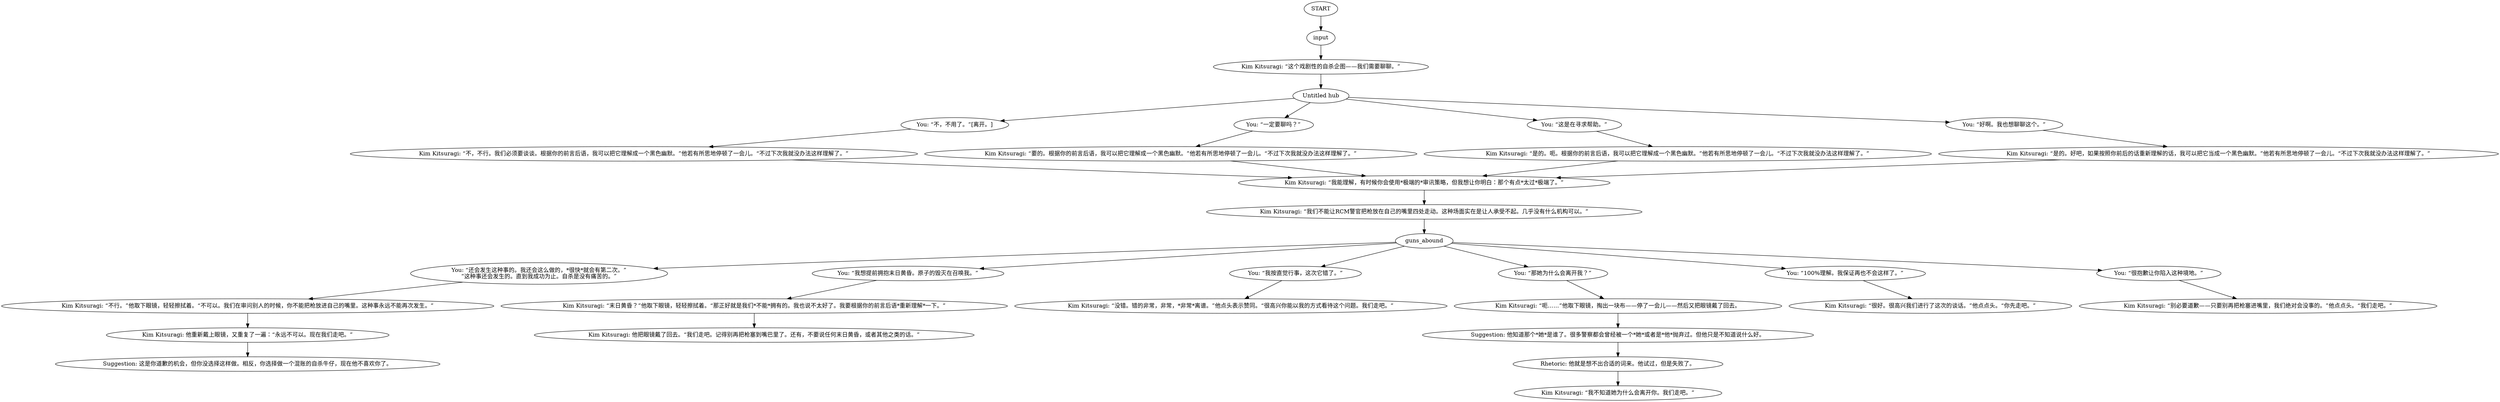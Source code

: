 # KIM SWITCH / TRIED SHOOTING YOURSELF
# a quick switch if you tried to shoot yourself with an empty gun
# ==================================================
digraph G {
	  0 [label="START"];
	  1 [label="input"];
	  2 [label="You: “不，不用了。”[离开。]"];
	  3 [label="You: “还会发生这种事的。我还会这么做的，*很快*就会有第二次。”\n“这种事还会发生的。直到我成功为止。自杀是没有痛苦的。”"];
	  4 [label="Kim Kitsuragi: “是的。呃。根据你的前言后语，我可以把它理解成一个黑色幽默。”他若有所思地停顿了一会儿。“不过下次我就没办法这样理解了。”"];
	  5 [label="You: “一定要聊吗？”"];
	  6 [label="Kim Kitsuragi: “末日黄昏？”他取下眼镜，轻轻擦拭着。“那正好就是我们*不能*拥有的。我也说不太好了。我要根据你的前言后语*重新理解*一下。”"];
	  7 [label="You: “我想提前拥抱末日黄昏。原子的毁灭在召唤我。”"];
	  8 [label="You: “这是在寻求帮助。”"];
	  10 [label="Kim Kitsuragi: 他重新戴上眼镜，又重复了一遍：“永远不可以。现在我们走吧。”"];
	  11 [label="Kim Kitsuragi: “很好。很高兴我们进行了这次的谈话。”他点点头。“你先走吧。”"];
	  12 [label="Kim Kitsuragi: “呃……”他取下眼镜，掏出一块布——停了一会儿——然后又把眼镜戴了回去。"];
	  13 [label="Kim Kitsuragi: “我不知道她为什么会离开你。我们走吧。”"];
	  14 [label="Untitled hub"];
	  15 [label="Kim Kitsuragi: “我们不能让RCM警官把枪放在自己的嘴里四处走动。这种场面实在是让人承受不起。几乎没有什么机构可以。”"];
	  16 [label="guns_abound"];
	  17 [label="Suggestion: 他知道那个*她*是谁了。很多警察都会曾经被一个*她*或者是*他*抛弃过。但他只是不知道说什么好。"];
	  18 [label="Kim Kitsuragi: “不，不行。我们必须要谈谈。根据你的前言后语，我可以把它理解成一个黑色幽默。”他若有所思地停顿了一会儿。“不过下次我就没办法这样理解了。”"];
	  19 [label="Kim Kitsuragi: “是的。好吧，如果按照你前后的话重新理解的话，我可以把它当成一个黑色幽默。”他若有所思地停顿了一会儿。“不过下次我就没办法这样理解了。”"];
	  20 [label="You: “我按直觉行事，这次它错了。”"];
	  21 [label="You: “那她为什么会离开我？”"];
	  22 [label="Kim Kitsuragi: “不行。”他取下眼镜，轻轻擦拭着。“不可以。我们在审问别人的时候，你不能把枪放进自己的嘴里。这种事永远不能再次发生。”"];
	  23 [label="Kim Kitsuragi: “我能理解，有时候你会使用*极端的*审讯策略，但我想让你明白：那个有点*太过*极端了。”"];
	  24 [label="Kim Kitsuragi: 他把眼镜戴了回去。“我们走吧。记得别再把枪塞到嘴巴里了。还有，不要说任何末日黄昏，或者其他之类的话。”"];
	  25 [label="Suggestion: 这是你道歉的机会，但你没选择这样做。相反，你选择做一个混账的自杀牛仔，现在他不喜欢你了。"];
	  26 [label="Rhetoric: 他就是想不出合适的词来。他试过，但是失败了。"];
	  27 [label="Kim Kitsuragi: “这个戏剧性的自杀企图——我们需要聊聊。”"];
	  28 [label="Kim Kitsuragi: “别必要道歉——只要别再把枪塞进嘴里，我们绝对会没事的。”他点点头。“我们走吧。”"];
	  29 [label="You: “好啊。我也想聊聊这个。”"];
	  30 [label="You: “100%理解。我保证再也不会这样了。”"];
	  31 [label="You: “很抱歉让你陷入这种境地。”"];
	  32 [label="Kim Kitsuragi: “要的。根据你的前言后语，我可以把它理解成一个黑色幽默。”他若有所思地停顿了一会儿。“不过下次我就没办法这样理解了。”"];
	  33 [label="Kim Kitsuragi: “没错。错的非常，非常，*非常*离谱。”他点头表示赞同。“很高兴你能以我的方式看待这个问题。我们走吧。”"];
	  0 -> 1
	  1 -> 27
	  2 -> 18
	  3 -> 22
	  4 -> 23
	  5 -> 32
	  6 -> 24
	  7 -> 6
	  8 -> 4
	  10 -> 25
	  12 -> 17
	  14 -> 8
	  14 -> 5
	  14 -> 2
	  14 -> 29
	  15 -> 16
	  16 -> 3
	  16 -> 7
	  16 -> 20
	  16 -> 21
	  16 -> 30
	  16 -> 31
	  17 -> 26
	  18 -> 23
	  19 -> 23
	  20 -> 33
	  21 -> 12
	  22 -> 10
	  23 -> 15
	  26 -> 13
	  27 -> 14
	  29 -> 19
	  30 -> 11
	  31 -> 28
	  32 -> 23
}

